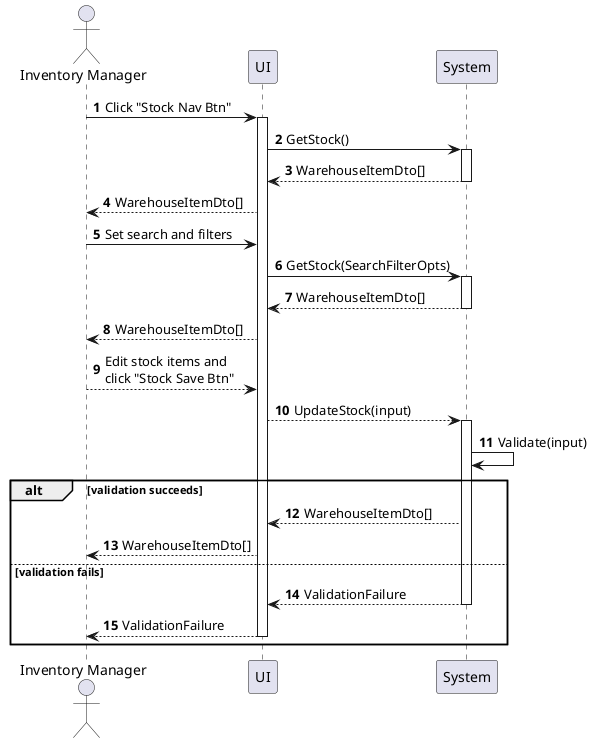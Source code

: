 @startuml inventory-stock-manage
autonumber

actor "Inventory Manager" as a
participant UI as f
participant System as b

a -> f : Click "Stock Nav Btn"
activate f
f -> b : GetStock()
activate b
return WarehouseItemDto[]
f --> a : WarehouseItemDto[]
a -> f : Set search and filters
f -> b : GetStock(SearchFilterOpts)
activate b
return WarehouseItemDto[]
f --> a : WarehouseItemDto[]
a --> f : Edit stock items and\nclick "Stock Save Btn"
f --> b : UpdateStock(input)
activate b
b -> b : Validate(input)
alt validation succeeds
    b --> f : WarehouseItemDto[]
    f --> a : WarehouseItemDto[]
else validation fails
    return ValidationFailure
    return ValidationFailure
end
@enduml